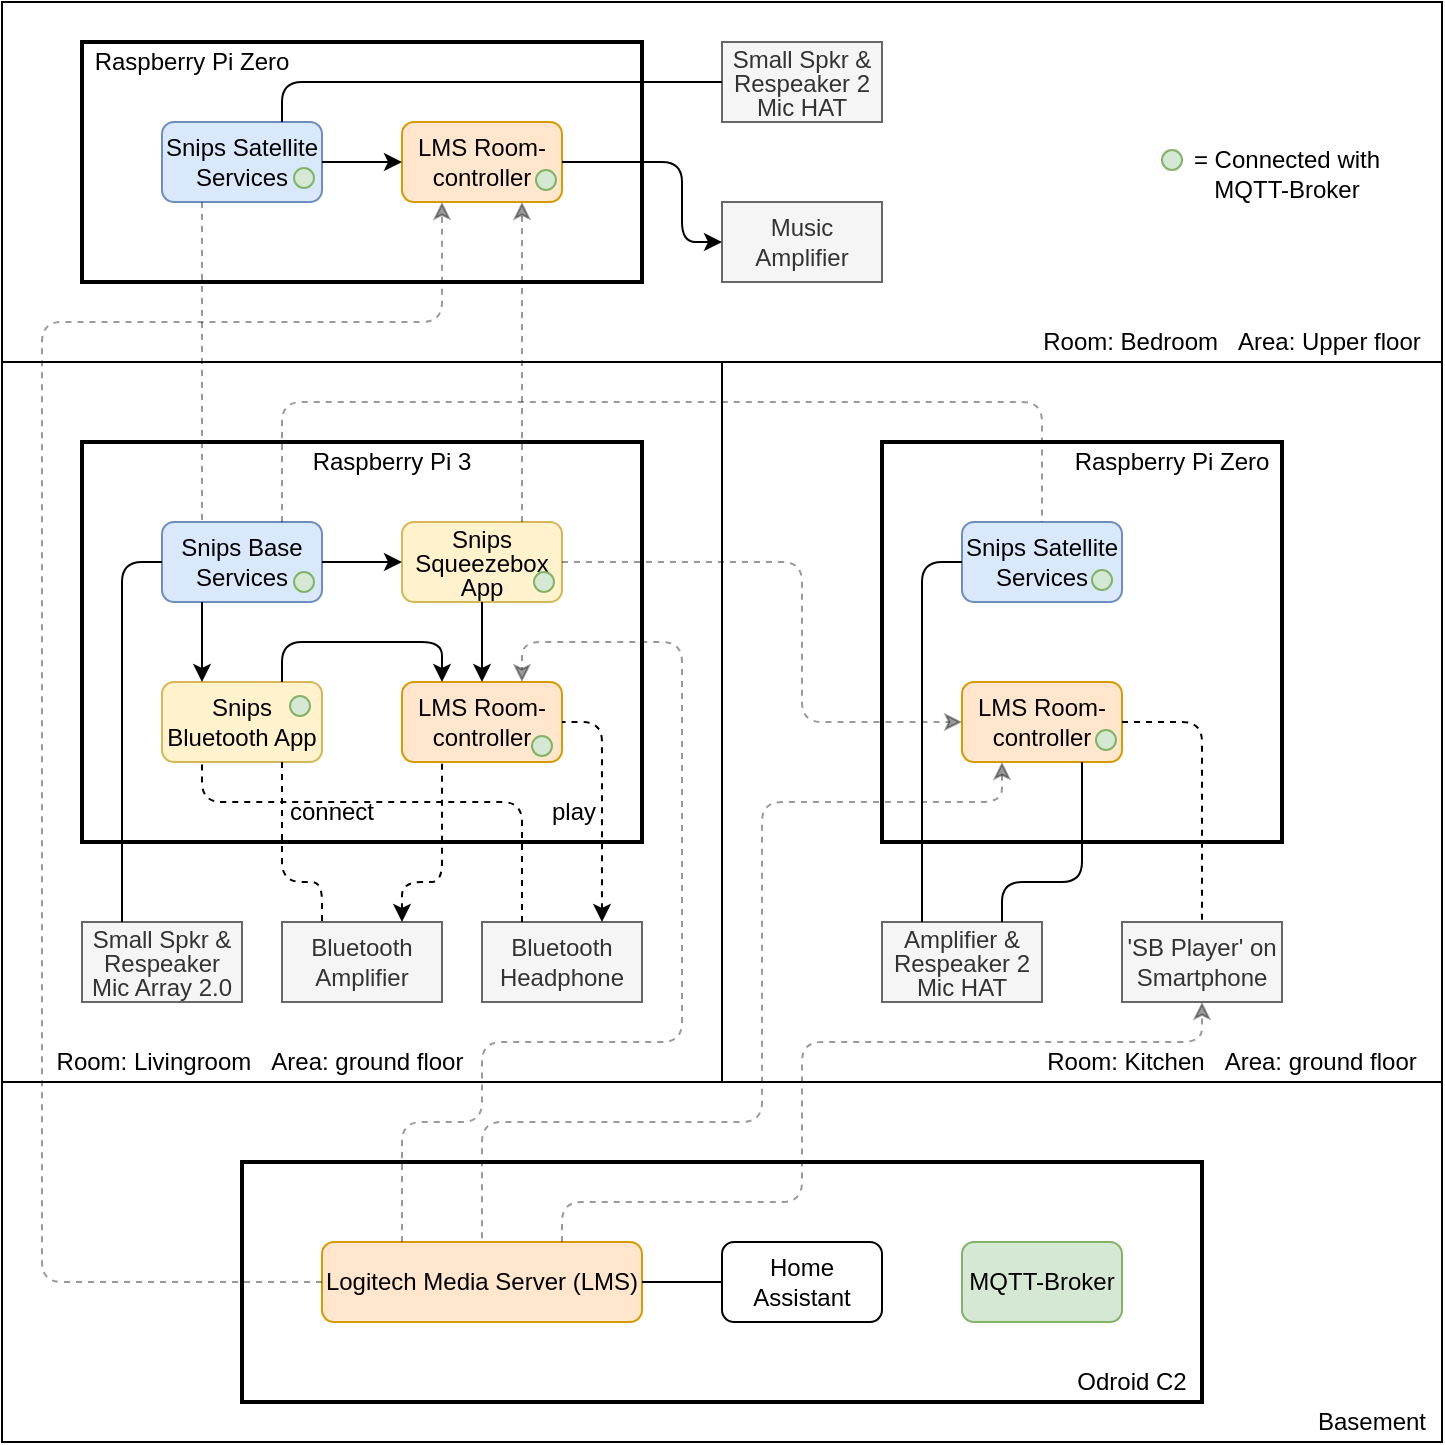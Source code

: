 <mxfile version="12.2.2" type="device" pages="1"><diagram id="OEYpBA8BCDz8dRQGIKcD" name="Seite-1"><mxGraphModel dx="1088" dy="830" grid="1" gridSize="10" guides="1" tooltips="1" connect="1" arrows="1" fold="1" page="1" pageScale="1" pageWidth="827" pageHeight="1169" math="0" shadow="0"><root><mxCell id="0"/><mxCell id="1" parent="0"/><mxCell id="KcYLOPQxv-HFteF91Miw-15" value="" style="rounded=0;whiteSpace=wrap;html=1;fillColor=none;" parent="1" vertex="1"><mxGeometry x="40" y="800" width="720" height="180" as="geometry"/></mxCell><mxCell id="KcYLOPQxv-HFteF91Miw-20" value="" style="rounded=0;whiteSpace=wrap;html=1;fillColor=none;strokeWidth=2;" parent="1" vertex="1"><mxGeometry x="160" y="840" width="480" height="120" as="geometry"/></mxCell><mxCell id="KcYLOPQxv-HFteF91Miw-2" value="" style="rounded=0;whiteSpace=wrap;html=1;fillColor=none;" parent="1" vertex="1"><mxGeometry x="400" y="440" width="360" height="360" as="geometry"/></mxCell><mxCell id="KcYLOPQxv-HFteF91Miw-1" value="" style="rounded=0;whiteSpace=wrap;html=1;fillColor=none;" parent="1" vertex="1"><mxGeometry x="40" y="440" width="360" height="360" as="geometry"/></mxCell><mxCell id="KcYLOPQxv-HFteF91Miw-3" value="Room: Livingroom&amp;nbsp; &amp;nbsp;Area: ground floor" style="text;html=1;strokeColor=none;fillColor=none;align=center;verticalAlign=middle;whiteSpace=wrap;rounded=0;" parent="1" vertex="1"><mxGeometry x="64" y="780" width="210" height="20" as="geometry"/></mxCell><mxCell id="KcYLOPQxv-HFteF91Miw-4" value="Room: Kitchen&amp;nbsp; &amp;nbsp;Area: ground floor" style="text;html=1;strokeColor=none;fillColor=none;align=center;verticalAlign=middle;whiteSpace=wrap;rounded=0;" parent="1" vertex="1"><mxGeometry x="550" y="780" width="210" height="20" as="geometry"/></mxCell><mxCell id="KcYLOPQxv-HFteF91Miw-5" value="" style="rounded=0;whiteSpace=wrap;html=1;fillColor=none;strokeWidth=2;" parent="1" vertex="1"><mxGeometry x="80" y="480" width="280" height="200" as="geometry"/></mxCell><mxCell id="KcYLOPQxv-HFteF91Miw-6" value="" style="rounded=0;whiteSpace=wrap;html=1;fillColor=none;strokeWidth=2;" parent="1" vertex="1"><mxGeometry x="480" y="480" width="200" height="200" as="geometry"/></mxCell><mxCell id="KcYLOPQxv-HFteF91Miw-7" value="Raspberry Pi 3" style="text;html=1;strokeColor=none;fillColor=none;align=center;verticalAlign=middle;whiteSpace=wrap;rounded=0;" parent="1" vertex="1"><mxGeometry x="190" y="480" width="90" height="20" as="geometry"/></mxCell><mxCell id="KcYLOPQxv-HFteF91Miw-8" value="Raspberry Pi Zero" style="text;html=1;strokeColor=none;fillColor=none;align=center;verticalAlign=middle;whiteSpace=wrap;rounded=0;" parent="1" vertex="1"><mxGeometry x="570" y="480" width="110" height="20" as="geometry"/></mxCell><mxCell id="KcYLOPQxv-HFteF91Miw-9" value="Snips Base Services" style="rounded=1;whiteSpace=wrap;html=1;fillColor=#dae8fc;strokeColor=#6c8ebf;" parent="1" vertex="1"><mxGeometry x="120" y="520" width="80" height="40" as="geometry"/></mxCell><mxCell id="KcYLOPQxv-HFteF91Miw-10" value="&lt;font style=&quot;font-size: 12px&quot;&gt;Snips Satellite Services&lt;/font&gt;" style="rounded=1;html=1;fillColor=#dae8fc;whiteSpace=wrap;spacing=1;strokeColor=#6c8ebf;" parent="1" vertex="1"><mxGeometry x="520" y="520" width="80" height="40" as="geometry"/></mxCell><mxCell id="KcYLOPQxv-HFteF91Miw-11" value="&lt;p style=&quot;line-height: 100%&quot;&gt;Small Spkr &amp;amp; Respeaker Mic Array 2.0&lt;/p&gt;" style="rounded=0;whiteSpace=wrap;html=1;fillColor=#f5f5f5;strokeColor=#666666;fontColor=#333333;" parent="1" vertex="1"><mxGeometry x="80" y="720" width="80" height="40" as="geometry"/></mxCell><mxCell id="KcYLOPQxv-HFteF91Miw-14" value="" style="endArrow=none;html=1;exitX=0;exitY=0.5;exitDx=0;exitDy=0;entryX=0.25;entryY=0;entryDx=0;entryDy=0;endFill=0;" parent="1" source="KcYLOPQxv-HFteF91Miw-9" target="KcYLOPQxv-HFteF91Miw-11" edge="1"><mxGeometry width="50" height="50" relative="1" as="geometry"><mxPoint x="40" y="870" as="sourcePoint"/><mxPoint x="90" y="820" as="targetPoint"/><Array as="points"><mxPoint x="100" y="540"/></Array></mxGeometry></mxCell><mxCell id="KcYLOPQxv-HFteF91Miw-16" value="" style="rounded=0;whiteSpace=wrap;html=1;fillColor=none;" parent="1" vertex="1"><mxGeometry x="40" y="260" width="720" height="180" as="geometry"/></mxCell><mxCell id="KcYLOPQxv-HFteF91Miw-17" value="Logitech Media Server (LMS)" style="rounded=1;whiteSpace=wrap;html=1;fillColor=#ffe6cc;strokeColor=#d79b00;" parent="1" vertex="1"><mxGeometry x="200" y="880" width="160" height="40" as="geometry"/></mxCell><mxCell id="KcYLOPQxv-HFteF91Miw-18" value="MQTT-Broker" style="rounded=1;whiteSpace=wrap;html=1;fillColor=#d5e8d4;strokeColor=#82b366;" parent="1" vertex="1"><mxGeometry x="520" y="880" width="80" height="40" as="geometry"/></mxCell><mxCell id="KcYLOPQxv-HFteF91Miw-19" value="Basement" style="text;html=1;strokeColor=none;fillColor=none;align=center;verticalAlign=middle;whiteSpace=wrap;rounded=0;" parent="1" vertex="1"><mxGeometry x="690" y="960" width="70" height="20" as="geometry"/></mxCell><mxCell id="KcYLOPQxv-HFteF91Miw-21" value="Odroid C2" style="text;html=1;strokeColor=none;fillColor=none;align=center;verticalAlign=middle;whiteSpace=wrap;rounded=0;" parent="1" vertex="1"><mxGeometry x="570" y="940" width="70" height="20" as="geometry"/></mxCell><mxCell id="KcYLOPQxv-HFteF91Miw-23" value="Bluetooth Amplifier" style="rounded=0;whiteSpace=wrap;html=1;fillColor=#f5f5f5;strokeColor=#666666;fontColor=#333333;" parent="1" vertex="1"><mxGeometry x="180" y="720" width="80" height="40" as="geometry"/></mxCell><mxCell id="KcYLOPQxv-HFteF91Miw-24" value="Bluetooth Headphone" style="rounded=0;whiteSpace=wrap;html=1;fillColor=#f5f5f5;strokeColor=#666666;fontColor=#333333;" parent="1" vertex="1"><mxGeometry x="280" y="720" width="80" height="40" as="geometry"/></mxCell><mxCell id="KcYLOPQxv-HFteF91Miw-25" value="LMS Room-controller" style="rounded=1;whiteSpace=wrap;html=1;fillColor=#ffe6cc;strokeColor=#d79b00;" parent="1" vertex="1"><mxGeometry x="240" y="600" width="80" height="40" as="geometry"/></mxCell><mxCell id="KcYLOPQxv-HFteF91Miw-27" value="&lt;p style=&quot;line-height: 100%&quot;&gt;Snips Squeezebox App&lt;/p&gt;" style="rounded=1;whiteSpace=wrap;html=1;fillColor=#fff2cc;strokeColor=#d6b656;" parent="1" vertex="1"><mxGeometry x="240" y="520" width="80" height="40" as="geometry"/></mxCell><mxCell id="KcYLOPQxv-HFteF91Miw-29" value="Snips Bluetooth App" style="rounded=1;whiteSpace=wrap;html=1;fillColor=#fff2cc;strokeColor=#d6b656;" parent="1" vertex="1"><mxGeometry x="120" y="600" width="80" height="40" as="geometry"/></mxCell><mxCell id="KcYLOPQxv-HFteF91Miw-35" value="" style="endArrow=classic;html=1;endFill=1;exitX=0.5;exitY=1;exitDx=0;exitDy=0;entryX=0.5;entryY=0;entryDx=0;entryDy=0;" parent="1" source="KcYLOPQxv-HFteF91Miw-27" target="KcYLOPQxv-HFteF91Miw-25" edge="1"><mxGeometry width="50" height="50" relative="1" as="geometry"><mxPoint x="300" y="560" as="sourcePoint"/><mxPoint x="300" y="600" as="targetPoint"/></mxGeometry></mxCell><mxCell id="KcYLOPQxv-HFteF91Miw-38" value="" style="endArrow=classic;html=1;exitX=0.25;exitY=1;exitDx=0;exitDy=0;entryX=0.25;entryY=0;entryDx=0;entryDy=0;endFill=1;" parent="1" source="KcYLOPQxv-HFteF91Miw-9" target="KcYLOPQxv-HFteF91Miw-29" edge="1"><mxGeometry width="50" height="50" relative="1" as="geometry"><mxPoint x="40" y="1070" as="sourcePoint"/><mxPoint x="90" y="1020" as="targetPoint"/></mxGeometry></mxCell><mxCell id="KcYLOPQxv-HFteF91Miw-39" value="" style="endArrow=classic;html=1;exitX=1;exitY=0.5;exitDx=0;exitDy=0;endFill=1;entryX=0;entryY=0.5;entryDx=0;entryDy=0;" parent="1" source="KcYLOPQxv-HFteF91Miw-9" target="KcYLOPQxv-HFteF91Miw-27" edge="1"><mxGeometry width="50" height="50" relative="1" as="geometry"><mxPoint x="40" y="1070" as="sourcePoint"/><mxPoint x="260" y="560" as="targetPoint"/><Array as="points"><mxPoint x="220" y="540"/><mxPoint x="230" y="540"/></Array></mxGeometry></mxCell><mxCell id="KcYLOPQxv-HFteF91Miw-40" value="" style="endArrow=none;dashed=1;html=1;entryX=0.25;entryY=1;entryDx=0;entryDy=0;exitX=0.75;exitY=0;exitDx=0;exitDy=0;endFill=0;startArrow=classic;startFill=1;" parent="1" source="KcYLOPQxv-HFteF91Miw-23" target="KcYLOPQxv-HFteF91Miw-25" edge="1"><mxGeometry width="50" height="50" relative="1" as="geometry"><mxPoint x="40" y="1070" as="sourcePoint"/><mxPoint x="90" y="1020" as="targetPoint"/><Array as="points"><mxPoint x="240" y="700"/><mxPoint x="260" y="700"/></Array></mxGeometry></mxCell><mxCell id="KcYLOPQxv-HFteF91Miw-41" value="" style="endArrow=none;dashed=1;html=1;entryX=1;entryY=0.5;entryDx=0;entryDy=0;exitX=0.75;exitY=0;exitDx=0;exitDy=0;endFill=0;startArrow=classic;startFill=1;" parent="1" source="KcYLOPQxv-HFteF91Miw-24" target="KcYLOPQxv-HFteF91Miw-25" edge="1"><mxGeometry width="50" height="50" relative="1" as="geometry"><mxPoint x="40" y="1070" as="sourcePoint"/><mxPoint x="90" y="1020" as="targetPoint"/><Array as="points"><mxPoint x="340" y="620"/></Array></mxGeometry></mxCell><mxCell id="KcYLOPQxv-HFteF91Miw-43" value="" style="endArrow=none;dashed=1;html=1;entryX=0.25;entryY=1;entryDx=0;entryDy=0;exitX=0.25;exitY=0;exitDx=0;exitDy=0;" parent="1" source="KcYLOPQxv-HFteF91Miw-24" target="KcYLOPQxv-HFteF91Miw-29" edge="1"><mxGeometry width="50" height="50" relative="1" as="geometry"><mxPoint x="40" y="1140" as="sourcePoint"/><mxPoint x="90" y="1090" as="targetPoint"/><Array as="points"><mxPoint x="300" y="660"/><mxPoint x="140" y="660"/></Array></mxGeometry></mxCell><mxCell id="KcYLOPQxv-HFteF91Miw-44" value="" style="endArrow=none;dashed=1;html=1;exitX=0.75;exitY=1;exitDx=0;exitDy=0;entryX=0.25;entryY=0;entryDx=0;entryDy=0;" parent="1" source="KcYLOPQxv-HFteF91Miw-29" target="KcYLOPQxv-HFteF91Miw-23" edge="1"><mxGeometry width="50" height="50" relative="1" as="geometry"><mxPoint x="40" y="1070" as="sourcePoint"/><mxPoint x="90" y="1020" as="targetPoint"/><Array as="points"><mxPoint x="180" y="700"/><mxPoint x="200" y="700"/></Array></mxGeometry></mxCell><mxCell id="KcYLOPQxv-HFteF91Miw-45" value="" style="endArrow=none;html=1;exitX=0.25;exitY=0;exitDx=0;exitDy=0;entryX=0.75;entryY=0;entryDx=0;entryDy=0;endFill=0;startArrow=classic;startFill=1;" parent="1" source="KcYLOPQxv-HFteF91Miw-25" target="KcYLOPQxv-HFteF91Miw-29" edge="1"><mxGeometry width="50" height="50" relative="1" as="geometry"><mxPoint x="40" y="1070" as="sourcePoint"/><mxPoint x="90" y="1020" as="targetPoint"/><Array as="points"><mxPoint x="260" y="580"/><mxPoint x="220" y="580"/><mxPoint x="180" y="580"/></Array></mxGeometry></mxCell><mxCell id="KcYLOPQxv-HFteF91Miw-46" value="connect" style="text;html=1;strokeColor=none;fillColor=none;align=center;verticalAlign=middle;whiteSpace=wrap;rounded=0;" parent="1" vertex="1"><mxGeometry x="180" y="660" width="50" height="10" as="geometry"/></mxCell><mxCell id="KcYLOPQxv-HFteF91Miw-48" value="play" style="text;html=1;strokeColor=none;fillColor=none;align=center;verticalAlign=middle;whiteSpace=wrap;rounded=0;" parent="1" vertex="1"><mxGeometry x="311" y="660" width="30" height="10" as="geometry"/></mxCell><mxCell id="KcYLOPQxv-HFteF91Miw-49" value="" style="endArrow=classic;dashed=1;html=1;exitX=0.25;exitY=0;exitDx=0;exitDy=0;opacity=40;endFill=1;entryX=0.75;entryY=0;entryDx=0;entryDy=0;" parent="1" source="KcYLOPQxv-HFteF91Miw-17" target="KcYLOPQxv-HFteF91Miw-25" edge="1"><mxGeometry width="50" height="50" relative="1" as="geometry"><mxPoint x="40" y="1070" as="sourcePoint"/><mxPoint x="90" y="1020" as="targetPoint"/><Array as="points"><mxPoint x="240" y="820"/><mxPoint x="280" y="820"/><mxPoint x="280" y="780"/><mxPoint x="380" y="780"/><mxPoint x="380" y="580"/><mxPoint x="300" y="580"/></Array></mxGeometry></mxCell><mxCell id="KcYLOPQxv-HFteF91Miw-50" value="" style="ellipse;whiteSpace=wrap;html=1;aspect=fixed;fillColor=#d5e8d4;strokeColor=#82b366;" parent="1" vertex="1"><mxGeometry x="186" y="545" width="10" height="10" as="geometry"/></mxCell><mxCell id="KcYLOPQxv-HFteF91Miw-52" value="" style="ellipse;whiteSpace=wrap;html=1;aspect=fixed;fillColor=#d5e8d4;strokeColor=#82b366;" parent="1" vertex="1"><mxGeometry x="306" y="545" width="10" height="10" as="geometry"/></mxCell><mxCell id="KcYLOPQxv-HFteF91Miw-53" value="&lt;p style=&quot;line-height: 100%&quot;&gt;Amplifier &amp;amp; Respeaker 2 Mic HAT&lt;/p&gt;" style="rounded=0;whiteSpace=wrap;html=1;fillColor=#f5f5f5;strokeColor=#666666;fontColor=#333333;" parent="1" vertex="1"><mxGeometry x="480" y="720" width="80" height="40" as="geometry"/></mxCell><mxCell id="KcYLOPQxv-HFteF91Miw-54" value="'SB Player' on Smartphone" style="rounded=0;whiteSpace=wrap;html=1;fillColor=#f5f5f5;strokeColor=#666666;fontColor=#333333;" parent="1" vertex="1"><mxGeometry x="600" y="720" width="80" height="40" as="geometry"/></mxCell><mxCell id="KcYLOPQxv-HFteF91Miw-55" value="LMS Room-controller" style="rounded=1;whiteSpace=wrap;html=1;fillColor=#ffe6cc;strokeColor=#d79b00;" parent="1" vertex="1"><mxGeometry x="520" y="600" width="80" height="40" as="geometry"/></mxCell><mxCell id="KcYLOPQxv-HFteF91Miw-56" value="" style="endArrow=classic;dashed=1;html=1;opacity=40;exitX=1;exitY=0.5;exitDx=0;exitDy=0;entryX=0;entryY=0.5;entryDx=0;entryDy=0;endFill=1;" parent="1" source="KcYLOPQxv-HFteF91Miw-27" target="KcYLOPQxv-HFteF91Miw-55" edge="1"><mxGeometry width="50" height="50" relative="1" as="geometry"><mxPoint x="40" y="1070" as="sourcePoint"/><mxPoint x="90" y="1020" as="targetPoint"/><Array as="points"><mxPoint x="440" y="540"/><mxPoint x="440" y="620"/></Array></mxGeometry></mxCell><mxCell id="KcYLOPQxv-HFteF91Miw-57" value="" style="endArrow=none;dashed=1;html=1;opacity=40;exitX=0.75;exitY=0;exitDx=0;exitDy=0;entryX=0.5;entryY=0;entryDx=0;entryDy=0;" parent="1" source="KcYLOPQxv-HFteF91Miw-9" target="KcYLOPQxv-HFteF91Miw-10" edge="1"><mxGeometry width="50" height="50" relative="1" as="geometry"><mxPoint x="40" y="1070" as="sourcePoint"/><mxPoint x="90" y="1020" as="targetPoint"/><Array as="points"><mxPoint x="180" y="460"/><mxPoint x="560" y="460"/></Array></mxGeometry></mxCell><mxCell id="KcYLOPQxv-HFteF91Miw-58" value="" style="ellipse;whiteSpace=wrap;html=1;aspect=fixed;fillColor=#d5e8d4;strokeColor=#82b366;" parent="1" vertex="1"><mxGeometry x="585" y="544" width="10" height="10" as="geometry"/></mxCell><mxCell id="KcYLOPQxv-HFteF91Miw-59" value="" style="ellipse;whiteSpace=wrap;html=1;aspect=fixed;fillColor=#d5e8d4;strokeColor=#82b366;" parent="1" vertex="1"><mxGeometry x="587" y="624" width="10" height="10" as="geometry"/></mxCell><mxCell id="KcYLOPQxv-HFteF91Miw-60" value="" style="ellipse;whiteSpace=wrap;html=1;aspect=fixed;fillColor=#d5e8d4;strokeColor=#82b366;" parent="1" vertex="1"><mxGeometry x="305" y="627" width="10" height="10" as="geometry"/></mxCell><mxCell id="KcYLOPQxv-HFteF91Miw-61" value="" style="ellipse;whiteSpace=wrap;html=1;aspect=fixed;fillColor=#d5e8d4;strokeColor=#82b366;" parent="1" vertex="1"><mxGeometry x="184" y="607" width="10" height="10" as="geometry"/></mxCell><mxCell id="KcYLOPQxv-HFteF91Miw-62" value="" style="endArrow=none;html=1;exitX=0;exitY=0.5;exitDx=0;exitDy=0;entryX=0.25;entryY=0;entryDx=0;entryDy=0;" parent="1" source="KcYLOPQxv-HFteF91Miw-10" target="KcYLOPQxv-HFteF91Miw-53" edge="1"><mxGeometry width="50" height="50" relative="1" as="geometry"><mxPoint x="40" y="1070" as="sourcePoint"/><mxPoint x="90" y="1020" as="targetPoint"/><Array as="points"><mxPoint x="500" y="540"/><mxPoint x="500" y="700"/></Array></mxGeometry></mxCell><mxCell id="KcYLOPQxv-HFteF91Miw-63" value="" style="endArrow=none;dashed=1;html=1;exitX=0.25;exitY=1;exitDx=0;exitDy=0;entryX=0.5;entryY=0;entryDx=0;entryDy=0;opacity=40;endFill=0;startArrow=classic;startFill=1;" parent="1" source="KcYLOPQxv-HFteF91Miw-55" target="KcYLOPQxv-HFteF91Miw-17" edge="1"><mxGeometry width="50" height="50" relative="1" as="geometry"><mxPoint x="40" y="1070" as="sourcePoint"/><mxPoint x="90" y="1020" as="targetPoint"/><Array as="points"><mxPoint x="540" y="660"/><mxPoint x="420" y="660"/><mxPoint x="420" y="780"/><mxPoint x="420" y="820"/><mxPoint x="280" y="820"/></Array></mxGeometry></mxCell><mxCell id="KcYLOPQxv-HFteF91Miw-64" value="" style="endArrow=classic;dashed=1;html=1;opacity=40;exitX=0.75;exitY=0;exitDx=0;exitDy=0;entryX=0.5;entryY=1;entryDx=0;entryDy=0;endFill=1;" parent="1" source="KcYLOPQxv-HFteF91Miw-17" target="KcYLOPQxv-HFteF91Miw-54" edge="1"><mxGeometry width="50" height="50" relative="1" as="geometry"><mxPoint x="40" y="1070" as="sourcePoint"/><mxPoint x="90" y="1020" as="targetPoint"/><Array as="points"><mxPoint x="320" y="860"/><mxPoint x="400" y="860"/><mxPoint x="440" y="860"/><mxPoint x="440" y="820"/><mxPoint x="440" y="780"/><mxPoint x="640" y="780"/></Array></mxGeometry></mxCell><mxCell id="KcYLOPQxv-HFteF91Miw-65" value="" style="endArrow=none;dashed=1;html=1;exitX=1;exitY=0.5;exitDx=0;exitDy=0;entryX=0.5;entryY=0;entryDx=0;entryDy=0;edgeStyle=orthogonalEdgeStyle;comic=0;rounded=1;" parent="1" source="KcYLOPQxv-HFteF91Miw-55" target="KcYLOPQxv-HFteF91Miw-54" edge="1"><mxGeometry width="50" height="50" relative="1" as="geometry"><mxPoint x="40" y="1070" as="sourcePoint"/><mxPoint x="90" y="1020" as="targetPoint"/><Array as="points"><mxPoint x="640" y="620"/></Array></mxGeometry></mxCell><mxCell id="KcYLOPQxv-HFteF91Miw-66" value="" style="endArrow=none;html=1;entryX=0.75;entryY=1;entryDx=0;entryDy=0;exitX=0.75;exitY=0;exitDx=0;exitDy=0;" parent="1" source="KcYLOPQxv-HFteF91Miw-53" target="KcYLOPQxv-HFteF91Miw-55" edge="1"><mxGeometry width="50" height="50" relative="1" as="geometry"><mxPoint x="40" y="1070" as="sourcePoint"/><mxPoint x="90" y="1020" as="targetPoint"/><Array as="points"><mxPoint x="540" y="700"/><mxPoint x="580" y="700"/></Array></mxGeometry></mxCell><mxCell id="KcYLOPQxv-HFteF91Miw-69" value="" style="rounded=0;whiteSpace=wrap;html=1;fillColor=none;strokeWidth=2;" parent="1" vertex="1"><mxGeometry x="80" y="280" width="280" height="120" as="geometry"/></mxCell><mxCell id="KcYLOPQxv-HFteF91Miw-70" value="Home&lt;br&gt;Assistant" style="rounded=1;whiteSpace=wrap;html=1;fillColor=none;" parent="1" vertex="1"><mxGeometry x="400" y="880" width="80" height="40" as="geometry"/></mxCell><mxCell id="KcYLOPQxv-HFteF91Miw-71" value="" style="endArrow=none;html=1;entryX=0;entryY=0.5;entryDx=0;entryDy=0;exitX=1;exitY=0.5;exitDx=0;exitDy=0;" parent="1" source="KcYLOPQxv-HFteF91Miw-17" target="KcYLOPQxv-HFteF91Miw-70" edge="1"><mxGeometry width="50" height="50" relative="1" as="geometry"><mxPoint x="40" y="1070" as="sourcePoint"/><mxPoint x="90" y="1020" as="targetPoint"/></mxGeometry></mxCell><mxCell id="KcYLOPQxv-HFteF91Miw-72" value="&lt;font style=&quot;font-size: 12px&quot;&gt;Snips Satellite Services&lt;/font&gt;" style="rounded=1;html=1;fillColor=#dae8fc;whiteSpace=wrap;spacing=1;strokeColor=#6c8ebf;" parent="1" vertex="1"><mxGeometry x="120" y="320" width="80" height="40" as="geometry"/></mxCell><mxCell id="KcYLOPQxv-HFteF91Miw-73" value="" style="endArrow=none;dashed=1;html=1;exitX=0.25;exitY=1;exitDx=0;exitDy=0;entryX=0.25;entryY=0;entryDx=0;entryDy=0;opacity=40;" parent="1" source="KcYLOPQxv-HFteF91Miw-72" target="KcYLOPQxv-HFteF91Miw-9" edge="1"><mxGeometry width="50" height="50" relative="1" as="geometry"><mxPoint x="40" y="1070" as="sourcePoint"/><mxPoint x="90" y="1020" as="targetPoint"/></mxGeometry></mxCell><mxCell id="KcYLOPQxv-HFteF91Miw-74" value="" style="ellipse;whiteSpace=wrap;html=1;aspect=fixed;fillColor=#d5e8d4;strokeColor=#82b366;" parent="1" vertex="1"><mxGeometry x="186" y="343" width="10" height="10" as="geometry"/></mxCell><mxCell id="KcYLOPQxv-HFteF91Miw-75" value="LMS Room-controller" style="rounded=1;whiteSpace=wrap;html=1;fillColor=#ffe6cc;strokeColor=#d79b00;" parent="1" vertex="1"><mxGeometry x="240" y="320" width="80" height="40" as="geometry"/></mxCell><mxCell id="KcYLOPQxv-HFteF91Miw-76" value="" style="ellipse;whiteSpace=wrap;html=1;aspect=fixed;fillColor=#d5e8d4;strokeColor=#82b366;" parent="1" vertex="1"><mxGeometry x="307" y="344" width="10" height="10" as="geometry"/></mxCell><mxCell id="KcYLOPQxv-HFteF91Miw-77" value="Room: Bedroom&amp;nbsp; &amp;nbsp;Area: Upper floor" style="text;html=1;strokeColor=none;fillColor=none;align=center;verticalAlign=middle;whiteSpace=wrap;rounded=0;" parent="1" vertex="1"><mxGeometry x="550" y="420" width="210" height="20" as="geometry"/></mxCell><mxCell id="KcYLOPQxv-HFteF91Miw-78" value="" style="endArrow=classic;dashed=1;html=1;opacity=40;entryX=0.25;entryY=1;entryDx=0;entryDy=0;exitX=0;exitY=0.5;exitDx=0;exitDy=0;endFill=1;" parent="1" source="KcYLOPQxv-HFteF91Miw-17" target="KcYLOPQxv-HFteF91Miw-75" edge="1"><mxGeometry width="50" height="50" relative="1" as="geometry"><mxPoint x="40" y="1070" as="sourcePoint"/><mxPoint x="90" y="1020" as="targetPoint"/><Array as="points"><mxPoint x="60" y="900"/><mxPoint x="60" y="420"/><mxPoint x="260" y="420"/></Array></mxGeometry></mxCell><mxCell id="KcYLOPQxv-HFteF91Miw-79" value="&lt;p style=&quot;line-height: 100%&quot;&gt;Small Spkr &amp;amp; Respeaker 2 Mic HAT&lt;/p&gt;" style="rounded=0;whiteSpace=wrap;html=1;fillColor=#f5f5f5;strokeColor=#666666;fontColor=#333333;" parent="1" vertex="1"><mxGeometry x="400" y="280" width="80" height="40" as="geometry"/></mxCell><mxCell id="KcYLOPQxv-HFteF91Miw-80" value="Music Amplifier" style="rounded=0;whiteSpace=wrap;html=1;fillColor=#f5f5f5;strokeColor=#666666;fontColor=#333333;" parent="1" vertex="1"><mxGeometry x="400" y="360" width="80" height="40" as="geometry"/></mxCell><mxCell id="KcYLOPQxv-HFteF91Miw-81" value="" style="endArrow=none;html=1;entryX=0.75;entryY=0;entryDx=0;entryDy=0;exitX=0;exitY=0.5;exitDx=0;exitDy=0;" parent="1" source="KcYLOPQxv-HFteF91Miw-79" target="KcYLOPQxv-HFteF91Miw-72" edge="1"><mxGeometry width="50" height="50" relative="1" as="geometry"><mxPoint x="40" y="1070" as="sourcePoint"/><mxPoint x="90" y="1020" as="targetPoint"/><Array as="points"><mxPoint x="180" y="300"/></Array></mxGeometry></mxCell><mxCell id="KcYLOPQxv-HFteF91Miw-82" value="" style="endArrow=classic;html=1;entryX=0;entryY=0.5;entryDx=0;entryDy=0;exitX=1;exitY=0.5;exitDx=0;exitDy=0;" parent="1" source="KcYLOPQxv-HFteF91Miw-72" target="KcYLOPQxv-HFteF91Miw-75" edge="1"><mxGeometry width="50" height="50" relative="1" as="geometry"><mxPoint x="40" y="1070" as="sourcePoint"/><mxPoint x="90" y="1020" as="targetPoint"/></mxGeometry></mxCell><mxCell id="KcYLOPQxv-HFteF91Miw-83" value="" style="endArrow=classic;html=1;entryX=0;entryY=0.5;entryDx=0;entryDy=0;exitX=1;exitY=0.5;exitDx=0;exitDy=0;" parent="1" source="KcYLOPQxv-HFteF91Miw-75" target="KcYLOPQxv-HFteF91Miw-80" edge="1"><mxGeometry width="50" height="50" relative="1" as="geometry"><mxPoint x="40" y="1070" as="sourcePoint"/><mxPoint x="90" y="1020" as="targetPoint"/><Array as="points"><mxPoint x="380" y="340"/><mxPoint x="380" y="380"/></Array></mxGeometry></mxCell><mxCell id="KcYLOPQxv-HFteF91Miw-84" value="" style="ellipse;whiteSpace=wrap;html=1;aspect=fixed;fillColor=#d5e8d4;strokeColor=#82b366;" parent="1" vertex="1"><mxGeometry x="620" y="334" width="10" height="10" as="geometry"/></mxCell><mxCell id="KcYLOPQxv-HFteF91Miw-85" value="= Connected with MQTT-Broker" style="text;html=1;strokeColor=none;fillColor=none;align=center;verticalAlign=middle;whiteSpace=wrap;rounded=0;" parent="1" vertex="1"><mxGeometry x="630" y="327" width="105" height="37" as="geometry"/></mxCell><mxCell id="KcYLOPQxv-HFteF91Miw-90" value="Raspberry Pi Zero" style="text;html=1;strokeColor=none;fillColor=none;align=center;verticalAlign=middle;whiteSpace=wrap;rounded=0;" parent="1" vertex="1"><mxGeometry x="80" y="280" width="110" height="20" as="geometry"/></mxCell><mxCell id="SHDFZ_1_gyx9Kn_D_C1n-1" value="" style="endArrow=classic;dashed=1;html=1;exitX=0.75;exitY=0;exitDx=0;exitDy=0;entryX=0.75;entryY=1;entryDx=0;entryDy=0;opacity=40;endFill=1;" parent="1" source="KcYLOPQxv-HFteF91Miw-27" target="KcYLOPQxv-HFteF91Miw-75" edge="1"><mxGeometry width="50" height="50" relative="1" as="geometry"><mxPoint x="40" y="1070" as="sourcePoint"/><mxPoint x="90" y="1020" as="targetPoint"/></mxGeometry></mxCell></root></mxGraphModel></diagram></mxfile>